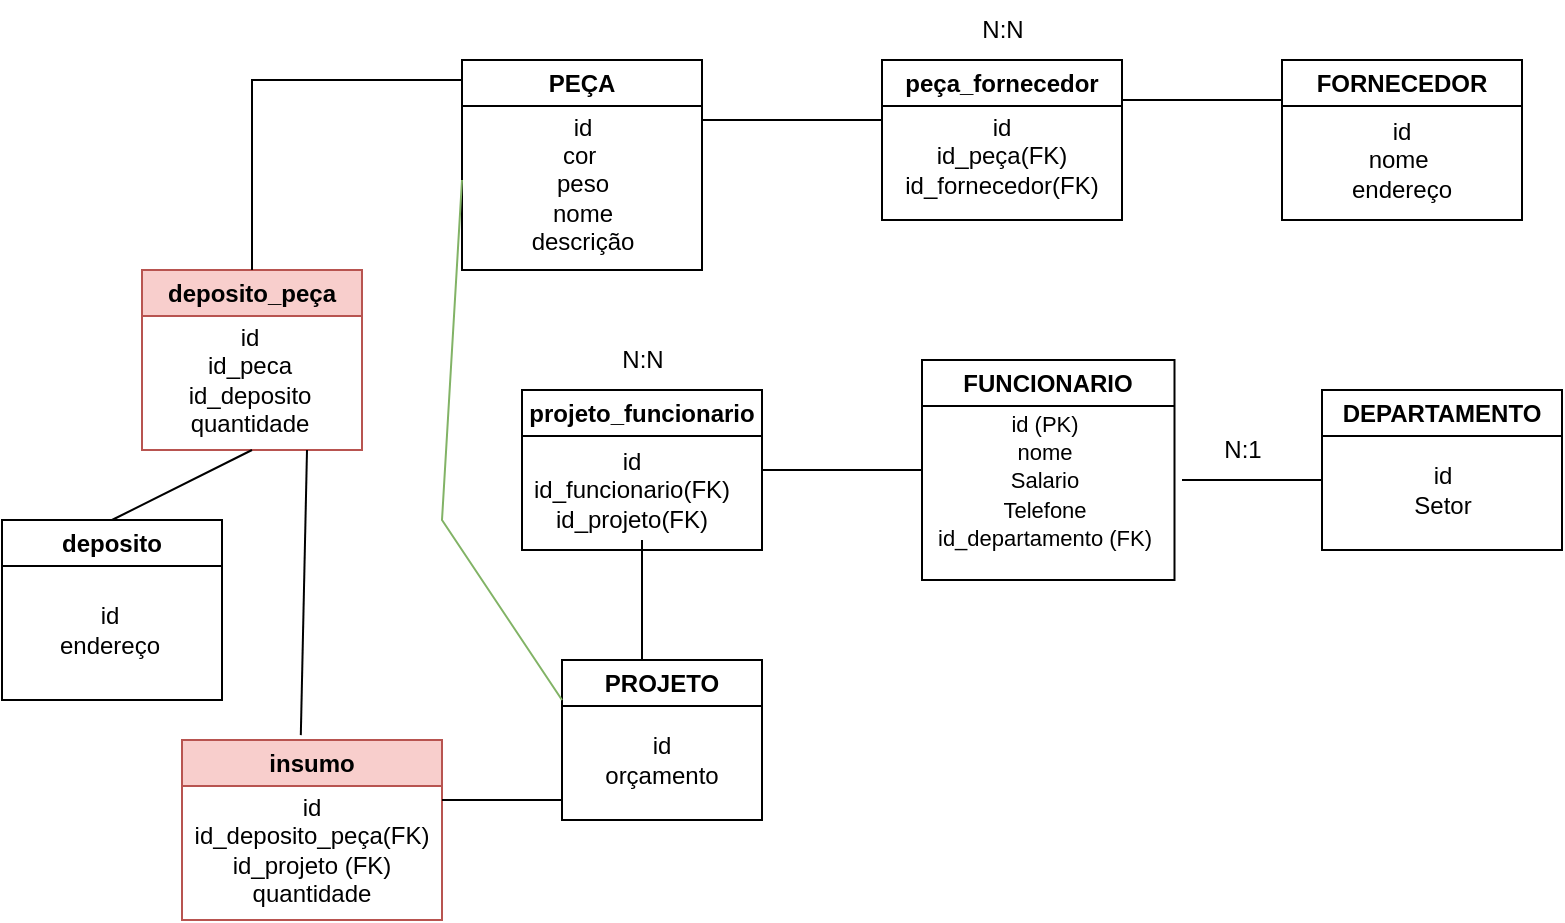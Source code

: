 <mxfile version="21.1.0" type="github">
  <diagram name="Página-1" id="_l61R4p1fGwhk9LOYBU_">
    <mxGraphModel dx="1164" dy="708" grid="1" gridSize="10" guides="1" tooltips="1" connect="1" arrows="1" fold="1" page="1" pageScale="1" pageWidth="827" pageHeight="1169" math="0" shadow="0">
      <root>
        <mxCell id="0" />
        <mxCell id="1" parent="0" />
        <mxCell id="lAaRag5LwaGcOvWdoj5R-3" value="PEÇA" style="swimlane;whiteSpace=wrap;html=1;" vertex="1" parent="1">
          <mxGeometry x="250" y="70" width="120" height="105" as="geometry" />
        </mxCell>
        <mxCell id="lAaRag5LwaGcOvWdoj5R-4" value="id&lt;br&gt;cor&amp;nbsp;&lt;br&gt;peso&lt;br&gt;nome&lt;br&gt;descrição" style="text;html=1;align=center;verticalAlign=middle;resizable=0;points=[];autosize=1;strokeColor=none;fillColor=none;" vertex="1" parent="lAaRag5LwaGcOvWdoj5R-3">
          <mxGeometry x="25" y="17" width="70" height="90" as="geometry" />
        </mxCell>
        <mxCell id="lAaRag5LwaGcOvWdoj5R-5" value="deposito_peça" style="swimlane;whiteSpace=wrap;html=1;fillColor=#f8cecc;strokeColor=#b85450;" vertex="1" parent="1">
          <mxGeometry x="90" y="175" width="110" height="90" as="geometry" />
        </mxCell>
        <mxCell id="lAaRag5LwaGcOvWdoj5R-6" value="id&lt;br&gt;id_peca&lt;br&gt;id_deposito&lt;br&gt;quantidade" style="text;html=1;strokeColor=none;fillColor=none;align=center;verticalAlign=middle;whiteSpace=wrap;rounded=0;" vertex="1" parent="lAaRag5LwaGcOvWdoj5R-5">
          <mxGeometry x="24" y="40" width="60" height="30" as="geometry" />
        </mxCell>
        <mxCell id="lAaRag5LwaGcOvWdoj5R-7" value="FORNECEDOR" style="swimlane;whiteSpace=wrap;html=1;" vertex="1" parent="1">
          <mxGeometry x="660" y="70" width="120" height="80" as="geometry" />
        </mxCell>
        <mxCell id="lAaRag5LwaGcOvWdoj5R-8" value="id&lt;br&gt;nome&amp;nbsp;&lt;br&gt;endereço" style="text;html=1;strokeColor=none;fillColor=none;align=center;verticalAlign=middle;whiteSpace=wrap;rounded=0;" vertex="1" parent="lAaRag5LwaGcOvWdoj5R-7">
          <mxGeometry x="30" y="35" width="60" height="30" as="geometry" />
        </mxCell>
        <mxCell id="lAaRag5LwaGcOvWdoj5R-9" value="projeto_funcionario" style="swimlane;whiteSpace=wrap;html=1;" vertex="1" parent="1">
          <mxGeometry x="280" y="235" width="120" height="80" as="geometry" />
        </mxCell>
        <mxCell id="lAaRag5LwaGcOvWdoj5R-10" value="id&lt;br&gt;id_funcionario(FK)&lt;br&gt;id_projeto(FK)" style="text;html=1;strokeColor=none;fillColor=none;align=center;verticalAlign=middle;whiteSpace=wrap;rounded=0;" vertex="1" parent="lAaRag5LwaGcOvWdoj5R-9">
          <mxGeometry x="25" y="35" width="60" height="30" as="geometry" />
        </mxCell>
        <mxCell id="lAaRag5LwaGcOvWdoj5R-11" value="FUNCIONARIO" style="swimlane;whiteSpace=wrap;html=1;" vertex="1" parent="1">
          <mxGeometry x="480" y="220" width="126.25" height="110" as="geometry" />
        </mxCell>
        <mxCell id="lAaRag5LwaGcOvWdoj5R-12" value="&lt;font style=&quot;font-size: 11px;&quot;&gt;id (PK)&lt;br&gt;nome&lt;br&gt;Salario&lt;br&gt;Telefone&lt;br&gt;id_departamento (FK)&lt;/font&gt;" style="text;html=1;align=center;verticalAlign=middle;resizable=0;points=[];autosize=1;strokeColor=none;fillColor=none;" vertex="1" parent="lAaRag5LwaGcOvWdoj5R-11">
          <mxGeometry x="-3.75" y="15" width="130" height="90" as="geometry" />
        </mxCell>
        <mxCell id="lAaRag5LwaGcOvWdoj5R-13" value="DEPARTAMENTO" style="swimlane;whiteSpace=wrap;html=1;" vertex="1" parent="1">
          <mxGeometry x="680" y="235" width="120" height="80" as="geometry" />
        </mxCell>
        <mxCell id="lAaRag5LwaGcOvWdoj5R-14" value="id&lt;br&gt;Setor" style="text;html=1;align=center;verticalAlign=middle;resizable=0;points=[];autosize=1;strokeColor=none;fillColor=none;" vertex="1" parent="lAaRag5LwaGcOvWdoj5R-13">
          <mxGeometry x="35" y="30" width="50" height="40" as="geometry" />
        </mxCell>
        <mxCell id="lAaRag5LwaGcOvWdoj5R-43" value="N:1" style="text;html=1;align=center;verticalAlign=middle;resizable=0;points=[];autosize=1;strokeColor=none;fillColor=none;" vertex="1" parent="1">
          <mxGeometry x="620" y="250" width="40" height="30" as="geometry" />
        </mxCell>
        <mxCell id="lAaRag5LwaGcOvWdoj5R-45" value="PROJETO" style="swimlane;whiteSpace=wrap;html=1;" vertex="1" parent="1">
          <mxGeometry x="300" y="370" width="100" height="80" as="geometry">
            <mxRectangle x="300" y="370" width="100" height="30" as="alternateBounds" />
          </mxGeometry>
        </mxCell>
        <mxCell id="lAaRag5LwaGcOvWdoj5R-46" value="id&lt;br&gt;orçamento" style="text;html=1;strokeColor=none;fillColor=none;align=center;verticalAlign=middle;whiteSpace=wrap;rounded=0;" vertex="1" parent="lAaRag5LwaGcOvWdoj5R-45">
          <mxGeometry x="20" y="35" width="60" height="30" as="geometry" />
        </mxCell>
        <mxCell id="lAaRag5LwaGcOvWdoj5R-47" value="" style="endArrow=none;html=1;rounded=0;" edge="1" parent="1">
          <mxGeometry width="50" height="50" relative="1" as="geometry">
            <mxPoint x="340" y="370" as="sourcePoint" />
            <mxPoint x="340" y="310" as="targetPoint" />
          </mxGeometry>
        </mxCell>
        <mxCell id="lAaRag5LwaGcOvWdoj5R-49" value="peça_fornecedor" style="swimlane;whiteSpace=wrap;html=1;" vertex="1" parent="1">
          <mxGeometry x="460" y="70" width="120" height="80" as="geometry" />
        </mxCell>
        <mxCell id="lAaRag5LwaGcOvWdoj5R-50" value="id&lt;br&gt;id_peça(FK)&lt;br&gt;id_fornecedor(FK)" style="text;html=1;strokeColor=none;fillColor=none;align=center;verticalAlign=middle;whiteSpace=wrap;rounded=0;" vertex="1" parent="lAaRag5LwaGcOvWdoj5R-49">
          <mxGeometry x="30" y="35" width="60" height="25" as="geometry" />
        </mxCell>
        <mxCell id="lAaRag5LwaGcOvWdoj5R-53" value="" style="endArrow=none;html=1;rounded=0;" edge="1" parent="1">
          <mxGeometry width="50" height="50" relative="1" as="geometry">
            <mxPoint x="460" y="100" as="sourcePoint" />
            <mxPoint x="370" y="100" as="targetPoint" />
          </mxGeometry>
        </mxCell>
        <mxCell id="lAaRag5LwaGcOvWdoj5R-56" value="" style="endArrow=none;html=1;rounded=0;exitX=1;exitY=0.25;exitDx=0;exitDy=0;entryX=0;entryY=0.25;entryDx=0;entryDy=0;" edge="1" parent="1" source="lAaRag5LwaGcOvWdoj5R-49" target="lAaRag5LwaGcOvWdoj5R-7">
          <mxGeometry width="50" height="50" relative="1" as="geometry">
            <mxPoint x="610" y="270" as="sourcePoint" />
            <mxPoint x="660" y="220" as="targetPoint" />
          </mxGeometry>
        </mxCell>
        <mxCell id="lAaRag5LwaGcOvWdoj5R-57" value="N:N" style="text;html=1;align=center;verticalAlign=middle;resizable=0;points=[];autosize=1;strokeColor=none;fillColor=none;" vertex="1" parent="1">
          <mxGeometry x="500" y="40" width="40" height="30" as="geometry" />
        </mxCell>
        <mxCell id="lAaRag5LwaGcOvWdoj5R-59" value="deposito" style="swimlane;whiteSpace=wrap;html=1;" vertex="1" parent="1">
          <mxGeometry x="20" y="300" width="110" height="90" as="geometry" />
        </mxCell>
        <mxCell id="lAaRag5LwaGcOvWdoj5R-60" value="id&lt;br&gt;endereço" style="text;html=1;strokeColor=none;fillColor=none;align=center;verticalAlign=middle;whiteSpace=wrap;rounded=0;" vertex="1" parent="lAaRag5LwaGcOvWdoj5R-59">
          <mxGeometry x="24" y="40" width="60" height="30" as="geometry" />
        </mxCell>
        <mxCell id="lAaRag5LwaGcOvWdoj5R-62" value="" style="endArrow=none;html=1;rounded=0;exitX=0.5;exitY=0;exitDx=0;exitDy=0;entryX=0.5;entryY=1;entryDx=0;entryDy=0;" edge="1" parent="1" source="lAaRag5LwaGcOvWdoj5R-59" target="lAaRag5LwaGcOvWdoj5R-5">
          <mxGeometry width="50" height="50" relative="1" as="geometry">
            <mxPoint x="370" y="300" as="sourcePoint" />
            <mxPoint x="420" y="250" as="targetPoint" />
          </mxGeometry>
        </mxCell>
        <mxCell id="lAaRag5LwaGcOvWdoj5R-63" value="" style="endArrow=none;html=1;rounded=0;entryX=0.5;entryY=0;entryDx=0;entryDy=0;" edge="1" parent="1" target="lAaRag5LwaGcOvWdoj5R-5">
          <mxGeometry width="50" height="50" relative="1" as="geometry">
            <mxPoint x="250" y="80" as="sourcePoint" />
            <mxPoint x="440" y="250" as="targetPoint" />
            <Array as="points">
              <mxPoint x="145" y="80" />
            </Array>
          </mxGeometry>
        </mxCell>
        <mxCell id="lAaRag5LwaGcOvWdoj5R-64" value="" style="endArrow=none;html=1;rounded=0;exitX=1;exitY=0.5;exitDx=0;exitDy=0;" edge="1" parent="1" source="lAaRag5LwaGcOvWdoj5R-9">
          <mxGeometry width="50" height="50" relative="1" as="geometry">
            <mxPoint x="410" y="305" as="sourcePoint" />
            <mxPoint x="480" y="275" as="targetPoint" />
          </mxGeometry>
        </mxCell>
        <mxCell id="lAaRag5LwaGcOvWdoj5R-65" value="insumo" style="swimlane;whiteSpace=wrap;html=1;fillColor=#f8cecc;strokeColor=#b85450;" vertex="1" parent="1">
          <mxGeometry x="110" y="410" width="130" height="90" as="geometry" />
        </mxCell>
        <mxCell id="lAaRag5LwaGcOvWdoj5R-66" value="id&lt;br&gt;id_deposito_peça(FK)&lt;br&gt;id_projeto (FK)&lt;br&gt;quantidade" style="text;html=1;strokeColor=none;fillColor=none;align=center;verticalAlign=middle;whiteSpace=wrap;rounded=0;" vertex="1" parent="lAaRag5LwaGcOvWdoj5R-65">
          <mxGeometry x="35" y="40" width="60" height="30" as="geometry" />
        </mxCell>
        <mxCell id="lAaRag5LwaGcOvWdoj5R-68" value="" style="endArrow=none;html=1;rounded=0;" edge="1" parent="1">
          <mxGeometry width="50" height="50" relative="1" as="geometry">
            <mxPoint x="240" y="440" as="sourcePoint" />
            <mxPoint x="300" y="440" as="targetPoint" />
          </mxGeometry>
        </mxCell>
        <mxCell id="lAaRag5LwaGcOvWdoj5R-69" value="" style="endArrow=none;html=1;rounded=0;" edge="1" parent="1">
          <mxGeometry width="50" height="50" relative="1" as="geometry">
            <mxPoint x="610" y="280" as="sourcePoint" />
            <mxPoint x="680" y="280" as="targetPoint" />
          </mxGeometry>
        </mxCell>
        <mxCell id="lAaRag5LwaGcOvWdoj5R-70" value="" style="endArrow=none;html=1;rounded=0;exitX=0.457;exitY=-0.027;exitDx=0;exitDy=0;exitPerimeter=0;entryX=0.75;entryY=1;entryDx=0;entryDy=0;" edge="1" parent="1" source="lAaRag5LwaGcOvWdoj5R-65" target="lAaRag5LwaGcOvWdoj5R-5">
          <mxGeometry width="50" height="50" relative="1" as="geometry">
            <mxPoint x="390" y="280" as="sourcePoint" />
            <mxPoint x="169" y="270" as="targetPoint" />
          </mxGeometry>
        </mxCell>
        <mxCell id="lAaRag5LwaGcOvWdoj5R-73" value="" style="endArrow=none;html=1;rounded=0;exitX=0;exitY=0.25;exitDx=0;exitDy=0;fillColor=#d5e8d4;strokeColor=#82b366;" edge="1" parent="1" source="lAaRag5LwaGcOvWdoj5R-45">
          <mxGeometry width="50" height="50" relative="1" as="geometry">
            <mxPoint x="400" y="340" as="sourcePoint" />
            <mxPoint x="250" y="130" as="targetPoint" />
            <Array as="points">
              <mxPoint x="240" y="300" />
            </Array>
          </mxGeometry>
        </mxCell>
        <mxCell id="lAaRag5LwaGcOvWdoj5R-74" value="N:N" style="text;html=1;align=center;verticalAlign=middle;resizable=0;points=[];autosize=1;strokeColor=none;fillColor=none;" vertex="1" parent="1">
          <mxGeometry x="320" y="205" width="40" height="30" as="geometry" />
        </mxCell>
      </root>
    </mxGraphModel>
  </diagram>
</mxfile>
